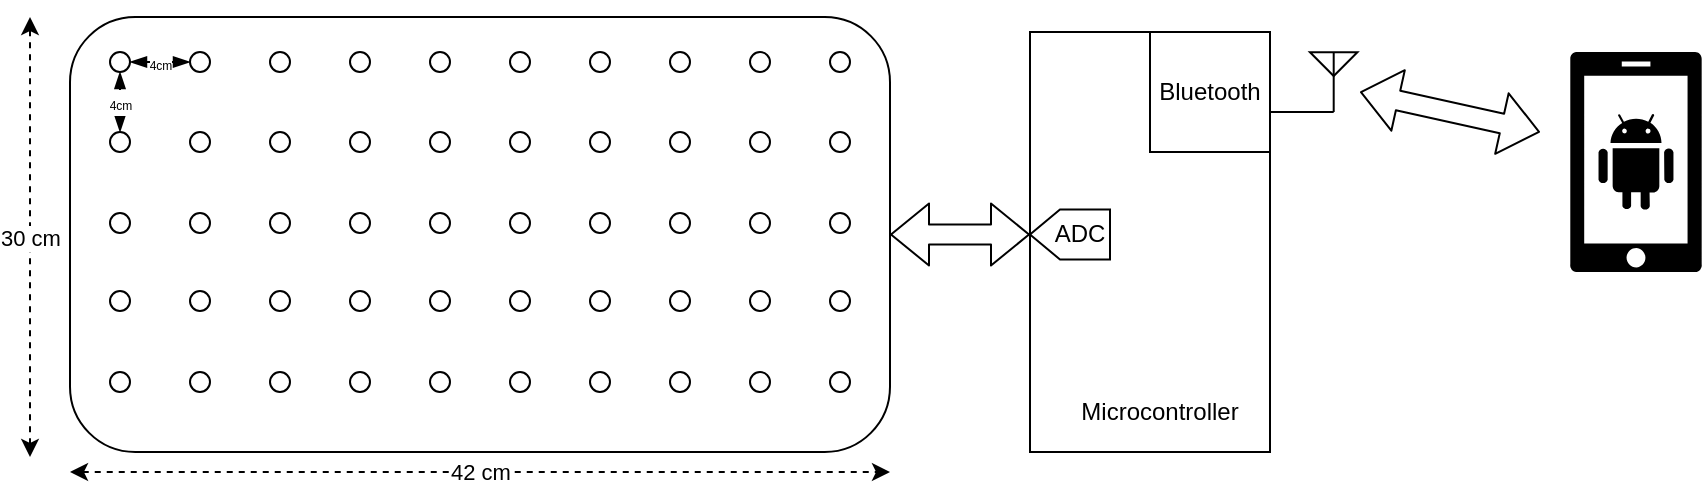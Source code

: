 <mxfile version="13.3.6" type="github">
  <diagram name="Page-1" id="4bd5d27a-524c-7e24-5d5f-89a86ee4fca1">
    <mxGraphModel dx="1422" dy="882" grid="1" gridSize="10" guides="1" tooltips="1" connect="1" arrows="1" fold="1" page="1" pageScale="1" pageWidth="1100" pageHeight="850" background="#ffffff" math="0" shadow="0">
      <root>
        <mxCell id="0" />
        <mxCell id="1" parent="0" />
        <mxCell id="o0DwF4cKXNTqMPwhff9--59" value="" style="rounded=0;whiteSpace=wrap;html=1;" parent="1" vertex="1">
          <mxGeometry x="530" y="30" width="120" height="210" as="geometry" />
        </mxCell>
        <mxCell id="o0DwF4cKXNTqMPwhff9--6" value="" style="rounded=1;whiteSpace=wrap;html=1;" parent="1" vertex="1">
          <mxGeometry x="50" y="22.5" width="410" height="217.5" as="geometry" />
        </mxCell>
        <mxCell id="o0DwF4cKXNTqMPwhff9--7" value="" style="ellipse;whiteSpace=wrap;html=1;aspect=fixed;" parent="1" vertex="1">
          <mxGeometry x="70" y="40" width="10" height="10" as="geometry" />
        </mxCell>
        <mxCell id="o0DwF4cKXNTqMPwhff9--61" value="" style="group" parent="1" vertex="1" connectable="0">
          <mxGeometry x="530" y="118.75" width="45" height="25" as="geometry" />
        </mxCell>
        <mxCell id="o0DwF4cKXNTqMPwhff9--43" value="" style="shape=offPageConnector;whiteSpace=wrap;html=1;rotation=90;" parent="o0DwF4cKXNTqMPwhff9--61" vertex="1">
          <mxGeometry x="7.5" y="-7.5" width="25" height="40" as="geometry" />
        </mxCell>
        <mxCell id="o0DwF4cKXNTqMPwhff9--60" value="ADC" style="text;html=1;strokeColor=none;fillColor=none;align=center;verticalAlign=middle;whiteSpace=wrap;rounded=0;" parent="o0DwF4cKXNTqMPwhff9--61" vertex="1">
          <mxGeometry x="5" y="2.5" width="40" height="20" as="geometry" />
        </mxCell>
        <mxCell id="o0DwF4cKXNTqMPwhff9--68" value="Microcontroller" style="text;html=1;strokeColor=none;fillColor=none;align=center;verticalAlign=middle;whiteSpace=wrap;rounded=0;" parent="1" vertex="1">
          <mxGeometry x="575" y="210" width="40" height="20" as="geometry" />
        </mxCell>
        <mxCell id="o0DwF4cKXNTqMPwhff9--77" value="Bluetooth" style="rounded=0;whiteSpace=wrap;html=1;" parent="1" vertex="1">
          <mxGeometry x="590" y="30" width="60" height="60" as="geometry" />
        </mxCell>
        <mxCell id="o0DwF4cKXNTqMPwhff9--79" style="edgeStyle=orthogonalEdgeStyle;rounded=0;orthogonalLoop=1;jettySize=auto;html=1;exitX=0.5;exitY=1;exitDx=0;exitDy=0;exitPerimeter=0;entryX=1;entryY=0.5;entryDx=0;entryDy=0;endArrow=none;endFill=0;" parent="1" source="o0DwF4cKXNTqMPwhff9--78" target="o0DwF4cKXNTqMPwhff9--77" edge="1">
          <mxGeometry relative="1" as="geometry" />
        </mxCell>
        <mxCell id="o0DwF4cKXNTqMPwhff9--78" value="" style="verticalLabelPosition=bottom;shadow=0;dashed=0;align=center;html=1;verticalAlign=top;shape=mxgraph.electrical.radio.aerial_-_antenna_2;" parent="1" vertex="1">
          <mxGeometry x="670" y="40" width="23.7" height="30" as="geometry" />
        </mxCell>
        <mxCell id="eyG7hMnMqO44mtvVvA0Y-33" value="" style="ellipse;whiteSpace=wrap;html=1;aspect=fixed;" parent="1" vertex="1">
          <mxGeometry x="110" y="40" width="10" height="10" as="geometry" />
        </mxCell>
        <mxCell id="eyG7hMnMqO44mtvVvA0Y-35" value="" style="ellipse;whiteSpace=wrap;html=1;aspect=fixed;" parent="1" vertex="1">
          <mxGeometry x="150" y="40" width="10" height="10" as="geometry" />
        </mxCell>
        <mxCell id="eyG7hMnMqO44mtvVvA0Y-36" value="" style="ellipse;whiteSpace=wrap;html=1;aspect=fixed;" parent="1" vertex="1">
          <mxGeometry x="190" y="40" width="10" height="10" as="geometry" />
        </mxCell>
        <mxCell id="eyG7hMnMqO44mtvVvA0Y-37" value="" style="ellipse;whiteSpace=wrap;html=1;aspect=fixed;" parent="1" vertex="1">
          <mxGeometry x="230" y="40" width="10" height="10" as="geometry" />
        </mxCell>
        <mxCell id="eyG7hMnMqO44mtvVvA0Y-38" value="" style="ellipse;whiteSpace=wrap;html=1;aspect=fixed;" parent="1" vertex="1">
          <mxGeometry x="270" y="40" width="10" height="10" as="geometry" />
        </mxCell>
        <mxCell id="eyG7hMnMqO44mtvVvA0Y-39" value="" style="ellipse;whiteSpace=wrap;html=1;aspect=fixed;" parent="1" vertex="1">
          <mxGeometry x="310" y="40" width="10" height="10" as="geometry" />
        </mxCell>
        <mxCell id="eyG7hMnMqO44mtvVvA0Y-40" value="" style="ellipse;whiteSpace=wrap;html=1;aspect=fixed;" parent="1" vertex="1">
          <mxGeometry x="350" y="40" width="10" height="10" as="geometry" />
        </mxCell>
        <mxCell id="eyG7hMnMqO44mtvVvA0Y-41" value="" style="ellipse;whiteSpace=wrap;html=1;aspect=fixed;" parent="1" vertex="1">
          <mxGeometry x="390" y="40" width="10" height="10" as="geometry" />
        </mxCell>
        <mxCell id="eyG7hMnMqO44mtvVvA0Y-42" value="" style="ellipse;whiteSpace=wrap;html=1;aspect=fixed;" parent="1" vertex="1">
          <mxGeometry x="430" y="40" width="10" height="10" as="geometry" />
        </mxCell>
        <mxCell id="eyG7hMnMqO44mtvVvA0Y-43" value="&lt;font style=&quot;font-size: 6px&quot;&gt;4cm&lt;/font&gt;" style="endArrow=blockThin;startArrow=blockThin;html=1;exitX=1;exitY=0.5;exitDx=0;exitDy=0;entryX=0;entryY=0.5;entryDx=0;entryDy=0;dashed=1;rounded=1;startFill=1;endFill=1;" parent="1" edge="1">
          <mxGeometry width="50" height="50" relative="1" as="geometry">
            <mxPoint x="80" y="45" as="sourcePoint" />
            <mxPoint x="110" y="45" as="targetPoint" />
          </mxGeometry>
        </mxCell>
        <mxCell id="eyG7hMnMqO44mtvVvA0Y-44" value="" style="ellipse;whiteSpace=wrap;html=1;aspect=fixed;" parent="1" vertex="1">
          <mxGeometry x="70" y="80" width="10" height="10" as="geometry" />
        </mxCell>
        <mxCell id="eyG7hMnMqO44mtvVvA0Y-45" value="" style="ellipse;whiteSpace=wrap;html=1;aspect=fixed;" parent="1" vertex="1">
          <mxGeometry x="110" y="80" width="10" height="10" as="geometry" />
        </mxCell>
        <mxCell id="eyG7hMnMqO44mtvVvA0Y-46" value="" style="ellipse;whiteSpace=wrap;html=1;aspect=fixed;" parent="1" vertex="1">
          <mxGeometry x="150" y="80" width="10" height="10" as="geometry" />
        </mxCell>
        <mxCell id="eyG7hMnMqO44mtvVvA0Y-47" value="" style="ellipse;whiteSpace=wrap;html=1;aspect=fixed;" parent="1" vertex="1">
          <mxGeometry x="190" y="80" width="10" height="10" as="geometry" />
        </mxCell>
        <mxCell id="eyG7hMnMqO44mtvVvA0Y-48" value="" style="ellipse;whiteSpace=wrap;html=1;aspect=fixed;" parent="1" vertex="1">
          <mxGeometry x="230" y="80" width="10" height="10" as="geometry" />
        </mxCell>
        <mxCell id="eyG7hMnMqO44mtvVvA0Y-49" value="" style="ellipse;whiteSpace=wrap;html=1;aspect=fixed;" parent="1" vertex="1">
          <mxGeometry x="270" y="80" width="10" height="10" as="geometry" />
        </mxCell>
        <mxCell id="eyG7hMnMqO44mtvVvA0Y-50" value="" style="ellipse;whiteSpace=wrap;html=1;aspect=fixed;" parent="1" vertex="1">
          <mxGeometry x="310" y="80" width="10" height="10" as="geometry" />
        </mxCell>
        <mxCell id="eyG7hMnMqO44mtvVvA0Y-51" value="" style="ellipse;whiteSpace=wrap;html=1;aspect=fixed;" parent="1" vertex="1">
          <mxGeometry x="350" y="80" width="10" height="10" as="geometry" />
        </mxCell>
        <mxCell id="eyG7hMnMqO44mtvVvA0Y-52" value="" style="ellipse;whiteSpace=wrap;html=1;aspect=fixed;" parent="1" vertex="1">
          <mxGeometry x="390" y="80" width="10" height="10" as="geometry" />
        </mxCell>
        <mxCell id="eyG7hMnMqO44mtvVvA0Y-53" value="" style="ellipse;whiteSpace=wrap;html=1;aspect=fixed;" parent="1" vertex="1">
          <mxGeometry x="430" y="80" width="10" height="10" as="geometry" />
        </mxCell>
        <mxCell id="eyG7hMnMqO44mtvVvA0Y-55" value="&lt;font style=&quot;font-size: 6px&quot;&gt;4cm&lt;/font&gt;" style="endArrow=blockThin;startArrow=blockThin;html=1;exitX=0.5;exitY=1;exitDx=0;exitDy=0;entryX=0.5;entryY=0;entryDx=0;entryDy=0;dashed=1;rounded=1;startFill=1;endFill=1;" parent="1" source="o0DwF4cKXNTqMPwhff9--7" target="eyG7hMnMqO44mtvVvA0Y-44" edge="1">
          <mxGeometry x="0.013" width="50" height="50" relative="1" as="geometry">
            <mxPoint x="90" y="55" as="sourcePoint" />
            <mxPoint x="120" y="55" as="targetPoint" />
            <mxPoint as="offset" />
          </mxGeometry>
        </mxCell>
        <mxCell id="eyG7hMnMqO44mtvVvA0Y-76" value="" style="ellipse;whiteSpace=wrap;html=1;aspect=fixed;" parent="1" vertex="1">
          <mxGeometry x="70" y="200" width="10" height="10" as="geometry" />
        </mxCell>
        <mxCell id="eyG7hMnMqO44mtvVvA0Y-77" value="" style="ellipse;whiteSpace=wrap;html=1;aspect=fixed;" parent="1" vertex="1">
          <mxGeometry x="110" y="200" width="10" height="10" as="geometry" />
        </mxCell>
        <mxCell id="eyG7hMnMqO44mtvVvA0Y-78" value="" style="ellipse;whiteSpace=wrap;html=1;aspect=fixed;" parent="1" vertex="1">
          <mxGeometry x="150" y="200" width="10" height="10" as="geometry" />
        </mxCell>
        <mxCell id="eyG7hMnMqO44mtvVvA0Y-79" value="" style="ellipse;whiteSpace=wrap;html=1;aspect=fixed;" parent="1" vertex="1">
          <mxGeometry x="190" y="200" width="10" height="10" as="geometry" />
        </mxCell>
        <mxCell id="eyG7hMnMqO44mtvVvA0Y-80" value="" style="ellipse;whiteSpace=wrap;html=1;aspect=fixed;" parent="1" vertex="1">
          <mxGeometry x="230" y="200" width="10" height="10" as="geometry" />
        </mxCell>
        <mxCell id="eyG7hMnMqO44mtvVvA0Y-81" value="" style="ellipse;whiteSpace=wrap;html=1;aspect=fixed;" parent="1" vertex="1">
          <mxGeometry x="270" y="200" width="10" height="10" as="geometry" />
        </mxCell>
        <mxCell id="eyG7hMnMqO44mtvVvA0Y-82" value="" style="ellipse;whiteSpace=wrap;html=1;aspect=fixed;" parent="1" vertex="1">
          <mxGeometry x="310" y="200" width="10" height="10" as="geometry" />
        </mxCell>
        <mxCell id="eyG7hMnMqO44mtvVvA0Y-83" value="" style="ellipse;whiteSpace=wrap;html=1;aspect=fixed;" parent="1" vertex="1">
          <mxGeometry x="350" y="200" width="10" height="10" as="geometry" />
        </mxCell>
        <mxCell id="eyG7hMnMqO44mtvVvA0Y-84" value="" style="ellipse;whiteSpace=wrap;html=1;aspect=fixed;" parent="1" vertex="1">
          <mxGeometry x="390" y="200" width="10" height="10" as="geometry" />
        </mxCell>
        <mxCell id="eyG7hMnMqO44mtvVvA0Y-85" value="" style="ellipse;whiteSpace=wrap;html=1;aspect=fixed;" parent="1" vertex="1">
          <mxGeometry x="430" y="200" width="10" height="10" as="geometry" />
        </mxCell>
        <mxCell id="eyG7hMnMqO44mtvVvA0Y-86" value="" style="ellipse;whiteSpace=wrap;html=1;aspect=fixed;" parent="1" vertex="1">
          <mxGeometry x="70" y="120.5" width="10" height="10" as="geometry" />
        </mxCell>
        <mxCell id="eyG7hMnMqO44mtvVvA0Y-87" value="" style="ellipse;whiteSpace=wrap;html=1;aspect=fixed;" parent="1" vertex="1">
          <mxGeometry x="110" y="120.5" width="10" height="10" as="geometry" />
        </mxCell>
        <mxCell id="eyG7hMnMqO44mtvVvA0Y-88" value="" style="ellipse;whiteSpace=wrap;html=1;aspect=fixed;" parent="1" vertex="1">
          <mxGeometry x="150" y="120.5" width="10" height="10" as="geometry" />
        </mxCell>
        <mxCell id="eyG7hMnMqO44mtvVvA0Y-89" value="" style="ellipse;whiteSpace=wrap;html=1;aspect=fixed;" parent="1" vertex="1">
          <mxGeometry x="190" y="120.5" width="10" height="10" as="geometry" />
        </mxCell>
        <mxCell id="eyG7hMnMqO44mtvVvA0Y-90" value="" style="ellipse;whiteSpace=wrap;html=1;aspect=fixed;" parent="1" vertex="1">
          <mxGeometry x="230" y="120.5" width="10" height="10" as="geometry" />
        </mxCell>
        <mxCell id="eyG7hMnMqO44mtvVvA0Y-91" value="" style="ellipse;whiteSpace=wrap;html=1;aspect=fixed;" parent="1" vertex="1">
          <mxGeometry x="270" y="120.5" width="10" height="10" as="geometry" />
        </mxCell>
        <mxCell id="eyG7hMnMqO44mtvVvA0Y-92" value="" style="ellipse;whiteSpace=wrap;html=1;aspect=fixed;" parent="1" vertex="1">
          <mxGeometry x="310" y="120.5" width="10" height="10" as="geometry" />
        </mxCell>
        <mxCell id="eyG7hMnMqO44mtvVvA0Y-93" value="" style="ellipse;whiteSpace=wrap;html=1;aspect=fixed;" parent="1" vertex="1">
          <mxGeometry x="350" y="120.5" width="10" height="10" as="geometry" />
        </mxCell>
        <mxCell id="eyG7hMnMqO44mtvVvA0Y-94" value="" style="ellipse;whiteSpace=wrap;html=1;aspect=fixed;" parent="1" vertex="1">
          <mxGeometry x="390" y="120.5" width="10" height="10" as="geometry" />
        </mxCell>
        <mxCell id="eyG7hMnMqO44mtvVvA0Y-95" value="" style="ellipse;whiteSpace=wrap;html=1;aspect=fixed;" parent="1" vertex="1">
          <mxGeometry x="430" y="120.5" width="10" height="10" as="geometry" />
        </mxCell>
        <mxCell id="eyG7hMnMqO44mtvVvA0Y-96" value="" style="ellipse;whiteSpace=wrap;html=1;aspect=fixed;" parent="1" vertex="1">
          <mxGeometry x="70" y="159.5" width="10" height="10" as="geometry" />
        </mxCell>
        <mxCell id="eyG7hMnMqO44mtvVvA0Y-97" value="" style="ellipse;whiteSpace=wrap;html=1;aspect=fixed;" parent="1" vertex="1">
          <mxGeometry x="110" y="159.5" width="10" height="10" as="geometry" />
        </mxCell>
        <mxCell id="eyG7hMnMqO44mtvVvA0Y-98" value="" style="ellipse;whiteSpace=wrap;html=1;aspect=fixed;" parent="1" vertex="1">
          <mxGeometry x="150" y="159.5" width="10" height="10" as="geometry" />
        </mxCell>
        <mxCell id="eyG7hMnMqO44mtvVvA0Y-99" value="" style="ellipse;whiteSpace=wrap;html=1;aspect=fixed;" parent="1" vertex="1">
          <mxGeometry x="190" y="159.5" width="10" height="10" as="geometry" />
        </mxCell>
        <mxCell id="eyG7hMnMqO44mtvVvA0Y-100" value="" style="ellipse;whiteSpace=wrap;html=1;aspect=fixed;" parent="1" vertex="1">
          <mxGeometry x="230" y="159.5" width="10" height="10" as="geometry" />
        </mxCell>
        <mxCell id="eyG7hMnMqO44mtvVvA0Y-101" value="" style="ellipse;whiteSpace=wrap;html=1;aspect=fixed;" parent="1" vertex="1">
          <mxGeometry x="270" y="159.5" width="10" height="10" as="geometry" />
        </mxCell>
        <mxCell id="eyG7hMnMqO44mtvVvA0Y-102" value="" style="ellipse;whiteSpace=wrap;html=1;aspect=fixed;" parent="1" vertex="1">
          <mxGeometry x="310" y="159.5" width="10" height="10" as="geometry" />
        </mxCell>
        <mxCell id="eyG7hMnMqO44mtvVvA0Y-103" value="" style="ellipse;whiteSpace=wrap;html=1;aspect=fixed;" parent="1" vertex="1">
          <mxGeometry x="350" y="159.5" width="10" height="10" as="geometry" />
        </mxCell>
        <mxCell id="eyG7hMnMqO44mtvVvA0Y-104" value="" style="ellipse;whiteSpace=wrap;html=1;aspect=fixed;" parent="1" vertex="1">
          <mxGeometry x="390" y="159.5" width="10" height="10" as="geometry" />
        </mxCell>
        <mxCell id="eyG7hMnMqO44mtvVvA0Y-105" value="" style="ellipse;whiteSpace=wrap;html=1;aspect=fixed;" parent="1" vertex="1">
          <mxGeometry x="430" y="159.5" width="10" height="10" as="geometry" />
        </mxCell>
        <mxCell id="eyG7hMnMqO44mtvVvA0Y-106" value="42 cm" style="endArrow=classic;startArrow=classic;html=1;dashed=1;" parent="1" edge="1">
          <mxGeometry width="50" height="50" relative="1" as="geometry">
            <mxPoint x="50" y="250" as="sourcePoint" />
            <mxPoint x="460" y="250" as="targetPoint" />
          </mxGeometry>
        </mxCell>
        <mxCell id="eyG7hMnMqO44mtvVvA0Y-107" value="30 cm" style="endArrow=classic;startArrow=classic;html=1;dashed=1;" parent="1" edge="1">
          <mxGeometry width="50" height="50" relative="1" as="geometry">
            <mxPoint x="30" y="242.5" as="sourcePoint" />
            <mxPoint x="30" y="22.5" as="targetPoint" />
          </mxGeometry>
        </mxCell>
        <mxCell id="eyG7hMnMqO44mtvVvA0Y-108" value="" style="shape=flexArrow;endArrow=classic;startArrow=classic;html=1;exitX=1;exitY=0.5;exitDx=0;exitDy=0;entryX=0.5;entryY=1;entryDx=0;entryDy=0;" parent="1" source="o0DwF4cKXNTqMPwhff9--6" target="o0DwF4cKXNTqMPwhff9--43" edge="1">
          <mxGeometry width="50" height="50" relative="1" as="geometry">
            <mxPoint x="470" y="160" as="sourcePoint" />
            <mxPoint x="520" y="110" as="targetPoint" />
          </mxGeometry>
        </mxCell>
        <mxCell id="eyG7hMnMqO44mtvVvA0Y-111" value="" style="shape=image;html=1;verticalAlign=top;verticalLabelPosition=bottom;labelBackgroundColor=#ffffff;imageAspect=0;aspect=fixed;image=https://cdn4.iconfinder.com/data/icons/ionicons/512/icon-bluetooth-128.png" parent="1" vertex="1">
          <mxGeometry x="720" y="25" width="40" height="40" as="geometry" />
        </mxCell>
        <mxCell id="eyG7hMnMqO44mtvVvA0Y-115" value="" style="shape=flexArrow;endArrow=classic;startArrow=classic;html=1;" parent="1" edge="1">
          <mxGeometry width="50" height="50" relative="1" as="geometry">
            <mxPoint x="695" y="60" as="sourcePoint" />
            <mxPoint x="785" y="80" as="targetPoint" />
          </mxGeometry>
        </mxCell>
        <mxCell id="JYHWXLi6OfHGohHtGusl-2" value="" style="aspect=fixed;pointerEvents=1;shadow=0;dashed=0;html=1;strokeColor=none;labelPosition=center;verticalLabelPosition=bottom;verticalAlign=top;align=center;shape=mxgraph.mscae.enterprise.android_phone;fillColor=#000000;" vertex="1" parent="1">
          <mxGeometry x="800" y="40" width="66" height="110" as="geometry" />
        </mxCell>
      </root>
    </mxGraphModel>
  </diagram>
</mxfile>
